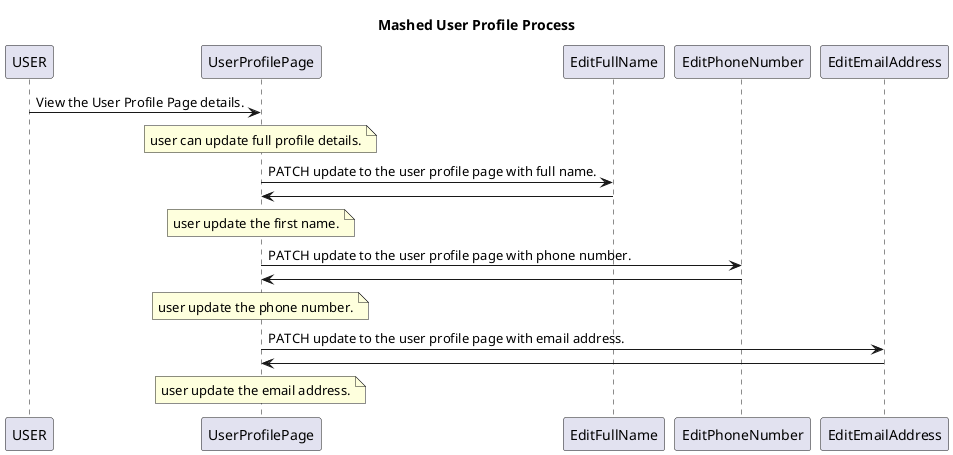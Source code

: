 @startuml

title Mashed User Profile Process

USER -> UserProfilePage: View the User Profile Page details.
note over UserProfilePage: user can update full profile details.
UserProfilePage -> EditFullName: PATCH update to the user profile page with full name.
EditFullName -> UserProfilePage:
note over UserProfilePage: user update the first name.
UserProfilePage -> EditPhoneNumber: PATCH update to the user profile page with phone number.
EditPhoneNumber -> UserProfilePage:
note over UserProfilePage: user update the phone number.
UserProfilePage -> EditEmailAddress: PATCH update to the user profile page with email address.
EditEmailAddress -> UserProfilePage:
note over UserProfilePage: user update the email address.
@enduml
